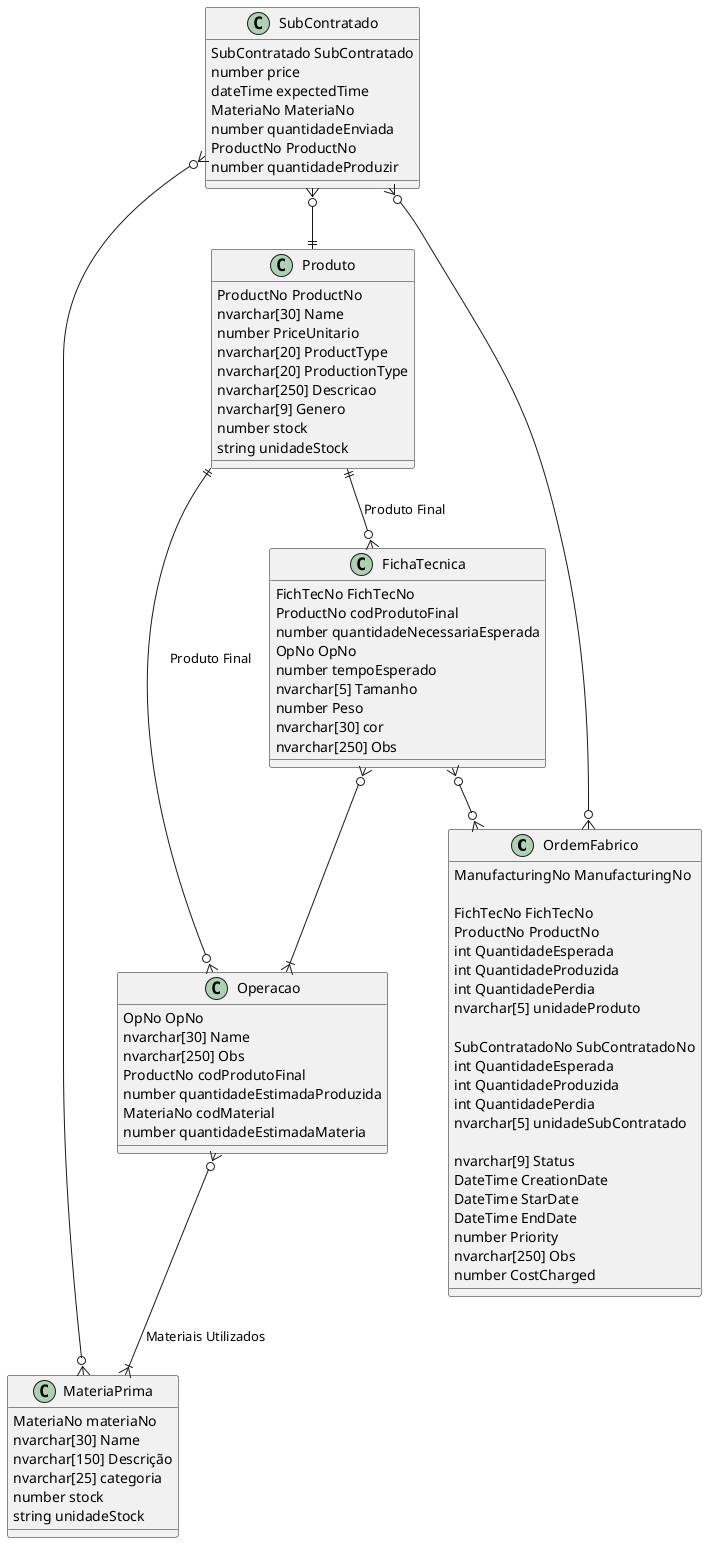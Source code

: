 @startuml tableBD

/'
!Meter realções ternarias
!Ligação da ORdem de Fabrico e Produto mal, o que liga é a ficha Tecnica
? Um produto só pode ter uma fichaTecnica
'/

/'Estes valores
int ExpectedQuantity
    int MadeAmount
    int DiscardedAmount
são comuns para a ordem e subContratado'/
class OrdemFabrico {
    ManufacturingNo ManufacturingNo

    FichTecNo FichTecNo
    ProductNo ProductNo
    int QuantidadeEsperada
    int QuantidadeProduzida
    int QuantidadePerdia
    nvarchar[5] unidadeProduto

    SubContratadoNo SubContratadoNo
    int QuantidadeEsperada
    int QuantidadeProduzida
    int QuantidadePerdia
    nvarchar[5] unidadeSubContratado

    nvarchar[9] Status 
    DateTime CreationDate
    DateTime StarDate
    DateTime EndDate
    number Priority
    nvarchar[250] Obs
    number CostCharged
}   

/'
O stock é quantidade que tem de Produto
O fornecedor vai ter os campos da tabela e o Produto 
pode ter varios

Talvez haja uma tabela materiais que liga juntamente
ao Produto há tabela operação

ProductionType --> Acabado ou SemiAcabado 
'/
class Produto {
    ProductNo ProductNo
    nvarchar[30] Name 
    number PriceUnitario 
    nvarchar[20] ProductType
    nvarchar[20] ProductionType
    nvarchar[250] Descricao
    nvarchar[9] Genero
    number stock 
    string unidadeStock
}

/'
Meti campos que não estão no word
categoria --> grupo da matéria-prima (ex: Químicos, Metais, Plásticos)
posso meter o campos (preço unitario, depois na ligação da Operacao Materia Prima)
'/
class MateriaPrima {
    MateriaNo materiaNo
    nvarchar[30] Name 
    nvarchar[150] Descrição
    nvarchar[25] categoria
    number stock 
    string unidadeStock
}

/'
OpNo --> operação(ões) da ficha Tecnica
ProductNo --> Código do produto final
'/
class FichaTecnica {
    FichTecNo FichTecNo
    ProductNo codProdutoFinal
    number quantidadeNecessariaEsperada
    OpNo OpNo
    number tempoEsperado
    nvarchar[5] Tamanho
    number Peso
    nvarchar[30] cor
    nvarchar[250] Obs
}

/'
MateriaNo --> É o id do(s) materiai(s) utilizados na operação
ProductNo --> É o id do produto final, produzido
'/
class Operacao {
    OpNo OpNo 
    nvarchar[30] Name 
    nvarchar[250] Obs
    ProductNo codProdutoFinal
    number quantidadeEstimadaProduzida
    MateriaNo codMaterial
    number quantidadeEstimadaMateria
}

/'
MateriaNo --> É o id do(s) materiai(s) a enviar ao subContratado
ProductNo --> ´R o id do produto final, produzido
'/
class SubContratado {
    SubContratado SubContratado
    number price 
    dateTime expectedTime 
    MateriaNo MateriaNo
    number quantidadeEnviada
    ProductNo ProductNo
    number quantidadeProduzir
}


/'Extras se quissermos complicar'/

/'Setor da fabrica responsável por uma determinada
operacao'/

/'
Relacionamento dos Funcionarios
'/
 

/'
Relacionamento das Operacoes Interna
'/
Operacao }o--|{ MateriaPrima: Materiais Utilizados
Operacao }o--|| Produto: Produto Final

/'
Relacionamento Ficha Tecnica
'/
FichaTecnica }o--|{ Operacao
/'
FichaTecnica }o--|{ MateriaPrima: Utiliza(do)
'/
FichaTecnica }o--o{ OrdemFabrico

/'
Relacionamentos do Produto
'/
Produto ||--o{ FichaTecnica: Produto Final

/'
Relacionamento Ordem Fabrico
'/
OrdemFabrico }o--o{ SubContratado

/'
Relacionamento SubContrato
'/
SubContratado }o--|| Produto
SubContratado }o-o{ MateriaPrima
@enduml